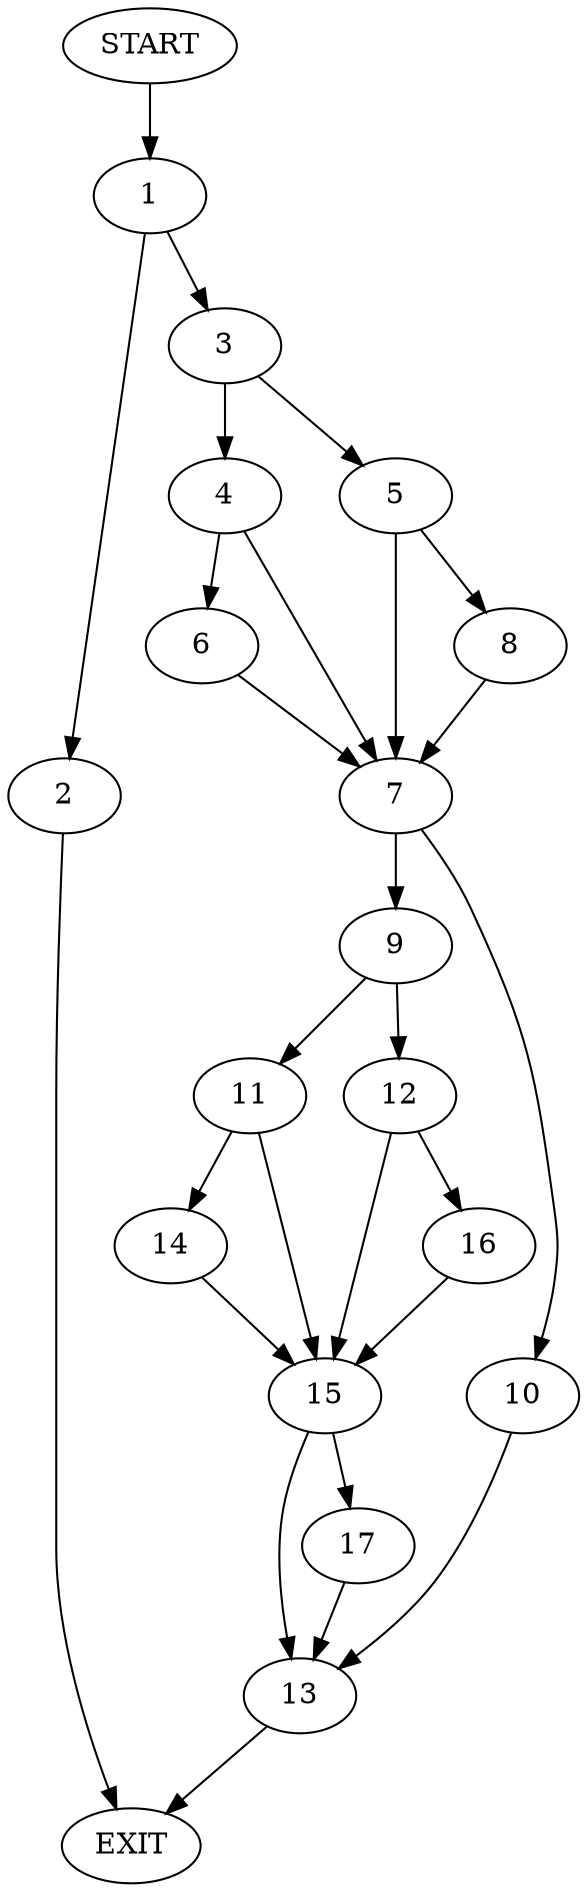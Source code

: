 digraph {
0 [label="START"]
18 [label="EXIT"]
0 -> 1
1 -> 2
1 -> 3
3 -> 4
3 -> 5
2 -> 18
4 -> 6
4 -> 7
5 -> 8
5 -> 7
6 -> 7
7 -> 9
7 -> 10
8 -> 7
9 -> 11
9 -> 12
10 -> 13
13 -> 18
11 -> 14
11 -> 15
12 -> 15
12 -> 16
15 -> 13
15 -> 17
14 -> 15
16 -> 15
17 -> 13
}
